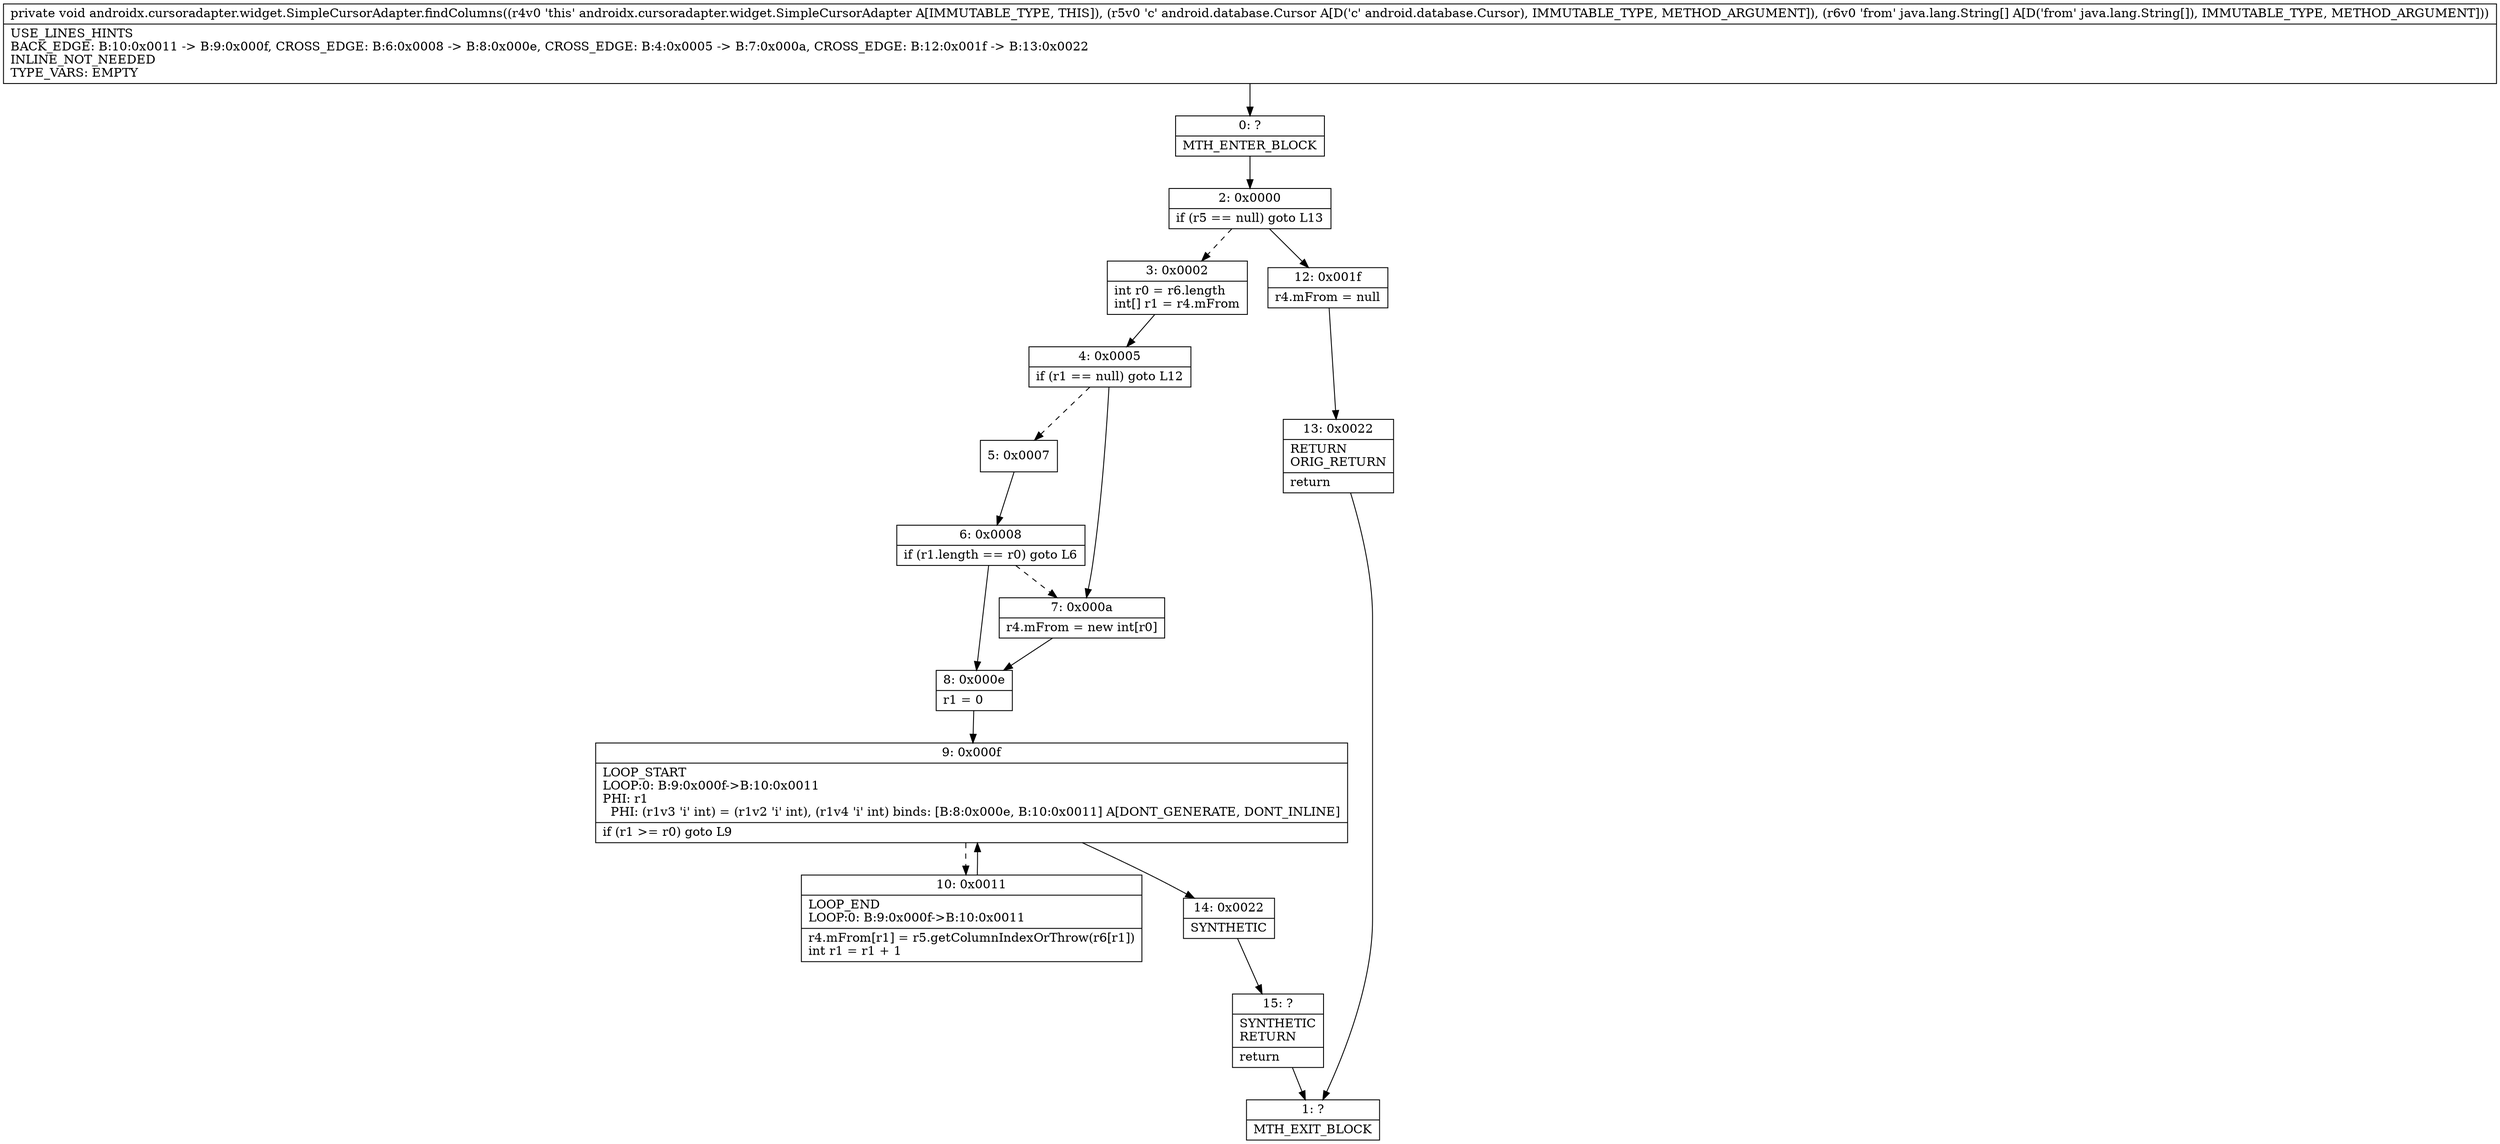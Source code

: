 digraph "CFG forandroidx.cursoradapter.widget.SimpleCursorAdapter.findColumns(Landroid\/database\/Cursor;[Ljava\/lang\/String;)V" {
Node_0 [shape=record,label="{0\:\ ?|MTH_ENTER_BLOCK\l}"];
Node_2 [shape=record,label="{2\:\ 0x0000|if (r5 == null) goto L13\l}"];
Node_3 [shape=record,label="{3\:\ 0x0002|int r0 = r6.length\lint[] r1 = r4.mFrom\l}"];
Node_4 [shape=record,label="{4\:\ 0x0005|if (r1 == null) goto L12\l}"];
Node_5 [shape=record,label="{5\:\ 0x0007}"];
Node_6 [shape=record,label="{6\:\ 0x0008|if (r1.length == r0) goto L6\l}"];
Node_8 [shape=record,label="{8\:\ 0x000e|r1 = 0\l}"];
Node_9 [shape=record,label="{9\:\ 0x000f|LOOP_START\lLOOP:0: B:9:0x000f\-\>B:10:0x0011\lPHI: r1 \l  PHI: (r1v3 'i' int) = (r1v2 'i' int), (r1v4 'i' int) binds: [B:8:0x000e, B:10:0x0011] A[DONT_GENERATE, DONT_INLINE]\l|if (r1 \>= r0) goto L9\l}"];
Node_10 [shape=record,label="{10\:\ 0x0011|LOOP_END\lLOOP:0: B:9:0x000f\-\>B:10:0x0011\l|r4.mFrom[r1] = r5.getColumnIndexOrThrow(r6[r1])\lint r1 = r1 + 1\l}"];
Node_14 [shape=record,label="{14\:\ 0x0022|SYNTHETIC\l}"];
Node_15 [shape=record,label="{15\:\ ?|SYNTHETIC\lRETURN\l|return\l}"];
Node_1 [shape=record,label="{1\:\ ?|MTH_EXIT_BLOCK\l}"];
Node_7 [shape=record,label="{7\:\ 0x000a|r4.mFrom = new int[r0]\l}"];
Node_12 [shape=record,label="{12\:\ 0x001f|r4.mFrom = null\l}"];
Node_13 [shape=record,label="{13\:\ 0x0022|RETURN\lORIG_RETURN\l|return\l}"];
MethodNode[shape=record,label="{private void androidx.cursoradapter.widget.SimpleCursorAdapter.findColumns((r4v0 'this' androidx.cursoradapter.widget.SimpleCursorAdapter A[IMMUTABLE_TYPE, THIS]), (r5v0 'c' android.database.Cursor A[D('c' android.database.Cursor), IMMUTABLE_TYPE, METHOD_ARGUMENT]), (r6v0 'from' java.lang.String[] A[D('from' java.lang.String[]), IMMUTABLE_TYPE, METHOD_ARGUMENT]))  | USE_LINES_HINTS\lBACK_EDGE: B:10:0x0011 \-\> B:9:0x000f, CROSS_EDGE: B:6:0x0008 \-\> B:8:0x000e, CROSS_EDGE: B:4:0x0005 \-\> B:7:0x000a, CROSS_EDGE: B:12:0x001f \-\> B:13:0x0022\lINLINE_NOT_NEEDED\lTYPE_VARS: EMPTY\l}"];
MethodNode -> Node_0;Node_0 -> Node_2;
Node_2 -> Node_3[style=dashed];
Node_2 -> Node_12;
Node_3 -> Node_4;
Node_4 -> Node_5[style=dashed];
Node_4 -> Node_7;
Node_5 -> Node_6;
Node_6 -> Node_7[style=dashed];
Node_6 -> Node_8;
Node_8 -> Node_9;
Node_9 -> Node_10[style=dashed];
Node_9 -> Node_14;
Node_10 -> Node_9;
Node_14 -> Node_15;
Node_15 -> Node_1;
Node_7 -> Node_8;
Node_12 -> Node_13;
Node_13 -> Node_1;
}

